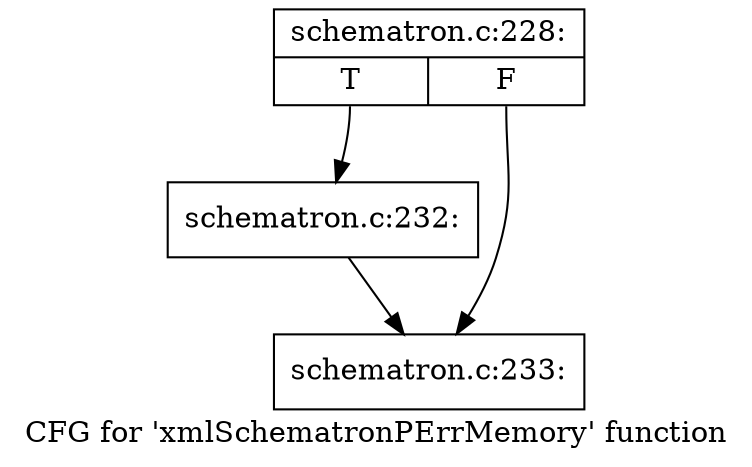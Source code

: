 digraph "CFG for 'xmlSchematronPErrMemory' function" {
	label="CFG for 'xmlSchematronPErrMemory' function";

	Node0x4c9b1c0 [shape=record,label="{schematron.c:228:|{<s0>T|<s1>F}}"];
	Node0x4c9b1c0:s0 -> Node0x4c9d4a0;
	Node0x4c9b1c0:s1 -> Node0x4c9d4f0;
	Node0x4c9d4a0 [shape=record,label="{schematron.c:232:}"];
	Node0x4c9d4a0 -> Node0x4c9d4f0;
	Node0x4c9d4f0 [shape=record,label="{schematron.c:233:}"];
}
